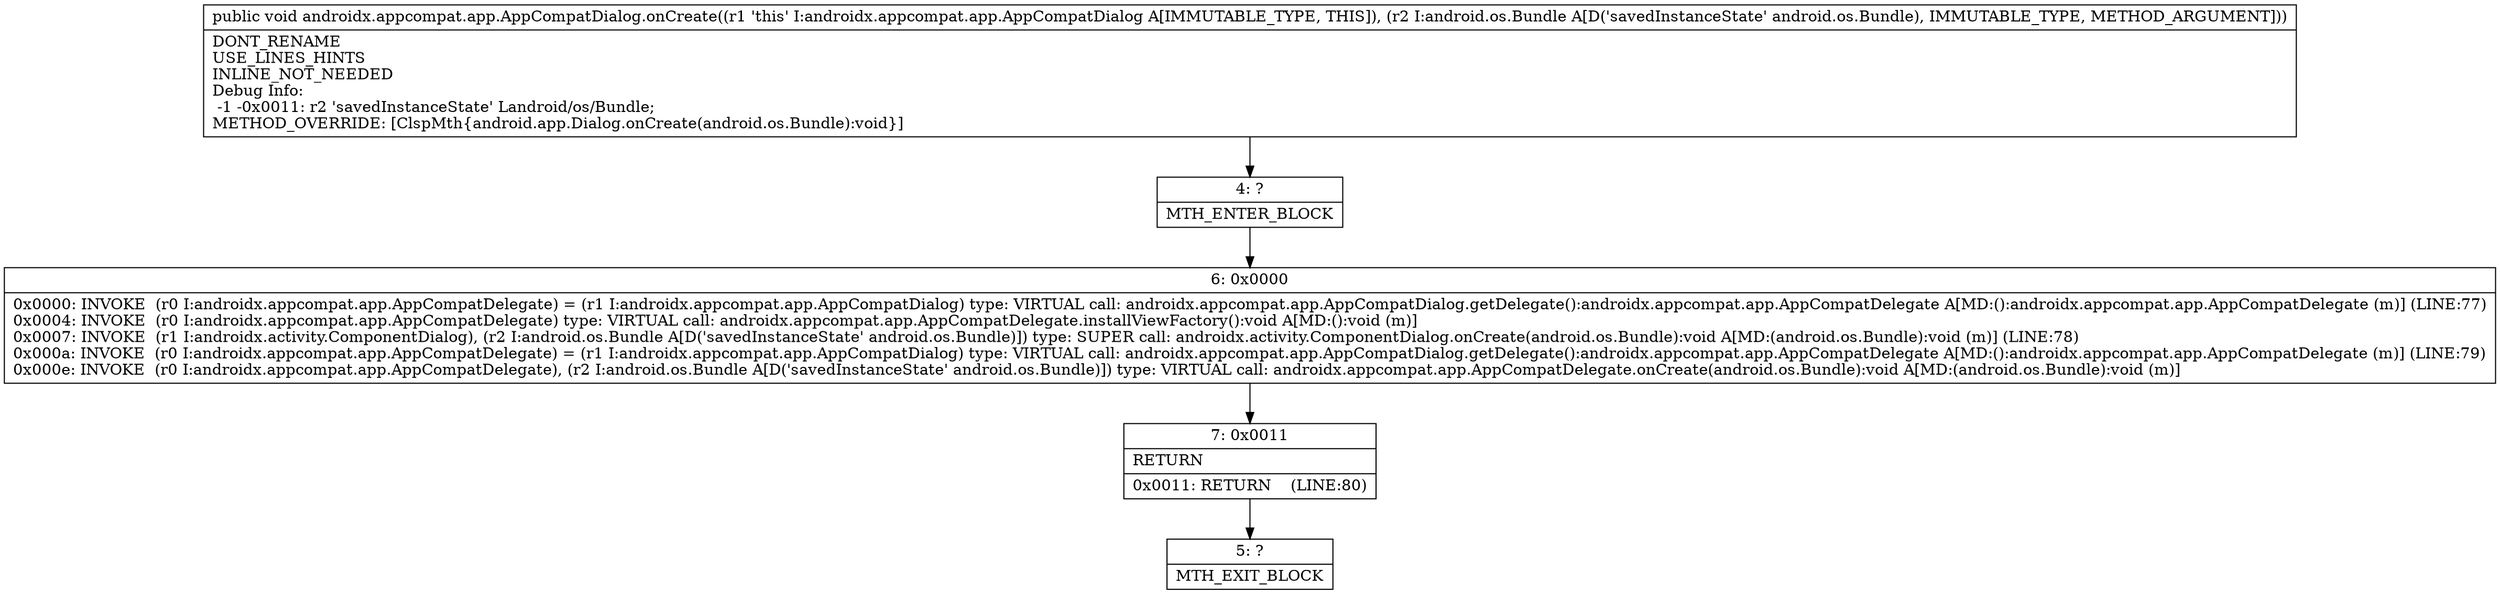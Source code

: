 digraph "CFG forandroidx.appcompat.app.AppCompatDialog.onCreate(Landroid\/os\/Bundle;)V" {
Node_4 [shape=record,label="{4\:\ ?|MTH_ENTER_BLOCK\l}"];
Node_6 [shape=record,label="{6\:\ 0x0000|0x0000: INVOKE  (r0 I:androidx.appcompat.app.AppCompatDelegate) = (r1 I:androidx.appcompat.app.AppCompatDialog) type: VIRTUAL call: androidx.appcompat.app.AppCompatDialog.getDelegate():androidx.appcompat.app.AppCompatDelegate A[MD:():androidx.appcompat.app.AppCompatDelegate (m)] (LINE:77)\l0x0004: INVOKE  (r0 I:androidx.appcompat.app.AppCompatDelegate) type: VIRTUAL call: androidx.appcompat.app.AppCompatDelegate.installViewFactory():void A[MD:():void (m)]\l0x0007: INVOKE  (r1 I:androidx.activity.ComponentDialog), (r2 I:android.os.Bundle A[D('savedInstanceState' android.os.Bundle)]) type: SUPER call: androidx.activity.ComponentDialog.onCreate(android.os.Bundle):void A[MD:(android.os.Bundle):void (m)] (LINE:78)\l0x000a: INVOKE  (r0 I:androidx.appcompat.app.AppCompatDelegate) = (r1 I:androidx.appcompat.app.AppCompatDialog) type: VIRTUAL call: androidx.appcompat.app.AppCompatDialog.getDelegate():androidx.appcompat.app.AppCompatDelegate A[MD:():androidx.appcompat.app.AppCompatDelegate (m)] (LINE:79)\l0x000e: INVOKE  (r0 I:androidx.appcompat.app.AppCompatDelegate), (r2 I:android.os.Bundle A[D('savedInstanceState' android.os.Bundle)]) type: VIRTUAL call: androidx.appcompat.app.AppCompatDelegate.onCreate(android.os.Bundle):void A[MD:(android.os.Bundle):void (m)]\l}"];
Node_7 [shape=record,label="{7\:\ 0x0011|RETURN\l|0x0011: RETURN    (LINE:80)\l}"];
Node_5 [shape=record,label="{5\:\ ?|MTH_EXIT_BLOCK\l}"];
MethodNode[shape=record,label="{public void androidx.appcompat.app.AppCompatDialog.onCreate((r1 'this' I:androidx.appcompat.app.AppCompatDialog A[IMMUTABLE_TYPE, THIS]), (r2 I:android.os.Bundle A[D('savedInstanceState' android.os.Bundle), IMMUTABLE_TYPE, METHOD_ARGUMENT]))  | DONT_RENAME\lUSE_LINES_HINTS\lINLINE_NOT_NEEDED\lDebug Info:\l  \-1 \-0x0011: r2 'savedInstanceState' Landroid\/os\/Bundle;\lMETHOD_OVERRIDE: [ClspMth\{android.app.Dialog.onCreate(android.os.Bundle):void\}]\l}"];
MethodNode -> Node_4;Node_4 -> Node_6;
Node_6 -> Node_7;
Node_7 -> Node_5;
}

